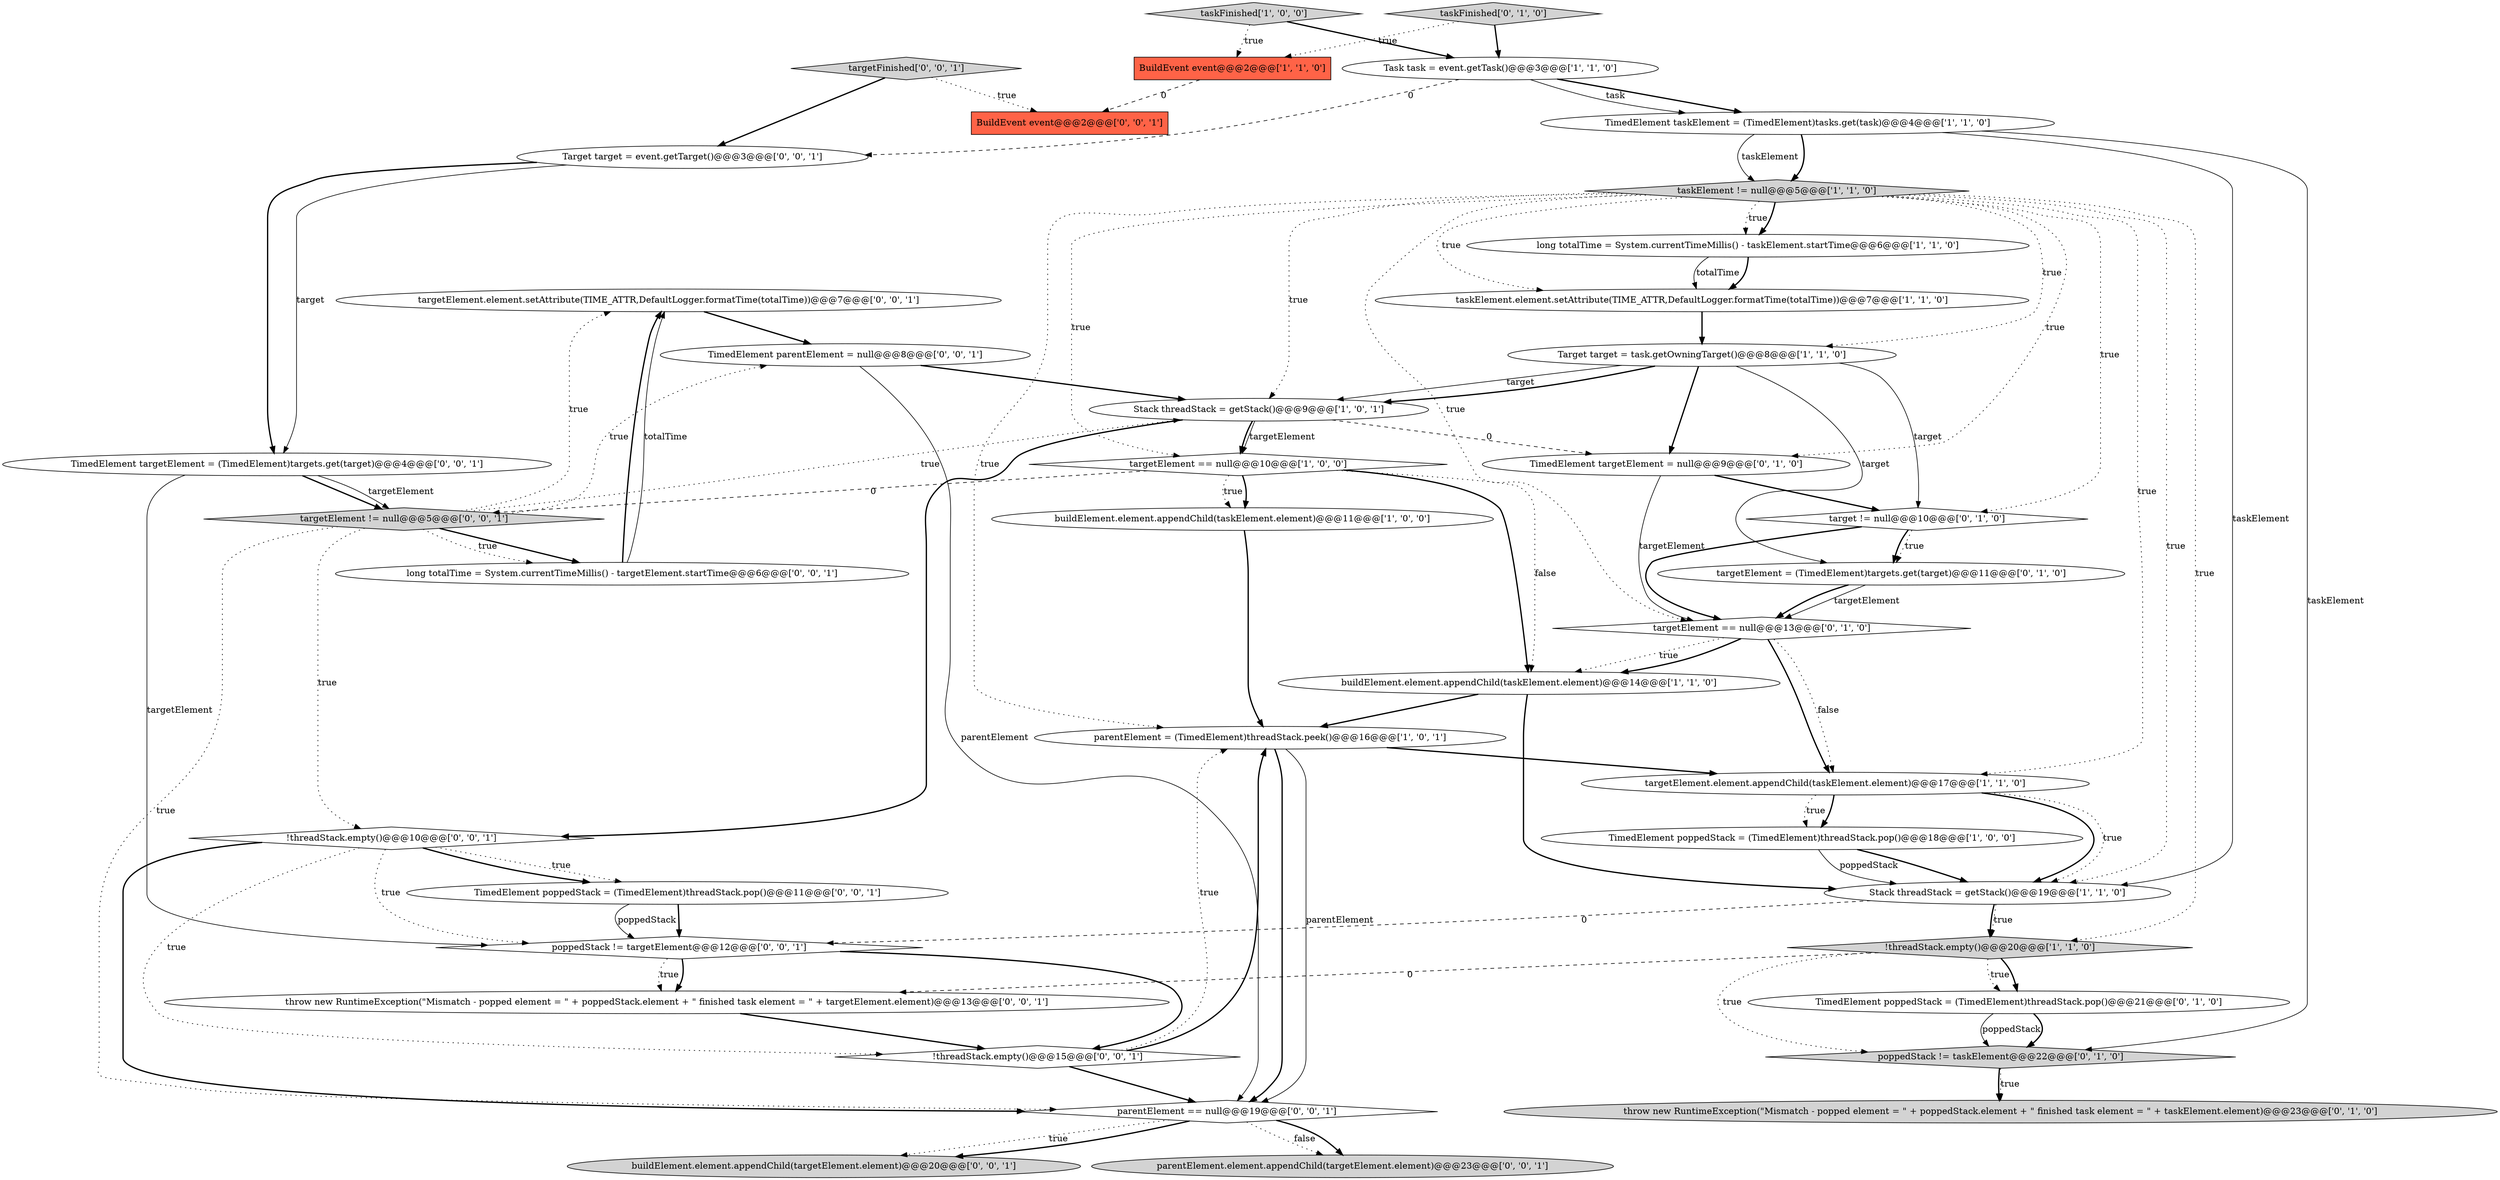 digraph {
35 [style = filled, label = "targetElement.element.setAttribute(TIME_ATTR,DefaultLogger.formatTime(totalTime))@@@7@@@['0', '0', '1']", fillcolor = white, shape = ellipse image = "AAA0AAABBB3BBB"];
13 [style = filled, label = "taskFinished['1', '0', '0']", fillcolor = lightgray, shape = diamond image = "AAA0AAABBB1BBB"];
0 [style = filled, label = "buildElement.element.appendChild(taskElement.element)@@@14@@@['1', '1', '0']", fillcolor = white, shape = ellipse image = "AAA0AAABBB1BBB"];
29 [style = filled, label = "buildElement.element.appendChild(targetElement.element)@@@20@@@['0', '0', '1']", fillcolor = lightgray, shape = ellipse image = "AAA0AAABBB3BBB"];
12 [style = filled, label = "Stack threadStack = getStack()@@@9@@@['1', '0', '1']", fillcolor = white, shape = ellipse image = "AAA0AAABBB1BBB"];
38 [style = filled, label = "throw new RuntimeException(\"Mismatch - popped element = \" + poppedStack.element + \" finished task element = \" + targetElement.element)@@@13@@@['0', '0', '1']", fillcolor = white, shape = ellipse image = "AAA0AAABBB3BBB"];
26 [style = filled, label = "!threadStack.empty()@@@15@@@['0', '0', '1']", fillcolor = white, shape = diamond image = "AAA0AAABBB3BBB"];
5 [style = filled, label = "TimedElement taskElement = (TimedElement)tasks.get(task)@@@4@@@['1', '1', '0']", fillcolor = white, shape = ellipse image = "AAA0AAABBB1BBB"];
16 [style = filled, label = "targetElement.element.appendChild(taskElement.element)@@@17@@@['1', '1', '0']", fillcolor = white, shape = ellipse image = "AAA0AAABBB1BBB"];
9 [style = filled, label = "parentElement = (TimedElement)threadStack.peek()@@@16@@@['1', '0', '1']", fillcolor = white, shape = ellipse image = "AAA0AAABBB1BBB"];
14 [style = filled, label = "!threadStack.empty()@@@20@@@['1', '1', '0']", fillcolor = lightgray, shape = diamond image = "AAA0AAABBB1BBB"];
39 [style = filled, label = "parentElement.element.appendChild(targetElement.element)@@@23@@@['0', '0', '1']", fillcolor = lightgray, shape = ellipse image = "AAA0AAABBB3BBB"];
8 [style = filled, label = "Target target = task.getOwningTarget()@@@8@@@['1', '1', '0']", fillcolor = white, shape = ellipse image = "AAA0AAABBB1BBB"];
19 [style = filled, label = "throw new RuntimeException(\"Mismatch - popped element = \" + poppedStack.element + \" finished task element = \" + taskElement.element)@@@23@@@['0', '1', '0']", fillcolor = lightgray, shape = ellipse image = "AAA0AAABBB2BBB"];
36 [style = filled, label = "TimedElement poppedStack = (TimedElement)threadStack.pop()@@@11@@@['0', '0', '1']", fillcolor = white, shape = ellipse image = "AAA0AAABBB3BBB"];
1 [style = filled, label = "Stack threadStack = getStack()@@@19@@@['1', '1', '0']", fillcolor = white, shape = ellipse image = "AAA0AAABBB1BBB"];
3 [style = filled, label = "taskElement != null@@@5@@@['1', '1', '0']", fillcolor = lightgray, shape = diamond image = "AAA0AAABBB1BBB"];
30 [style = filled, label = "poppedStack != targetElement@@@12@@@['0', '0', '1']", fillcolor = white, shape = diamond image = "AAA0AAABBB3BBB"];
15 [style = filled, label = "long totalTime = System.currentTimeMillis() - taskElement.startTime@@@6@@@['1', '1', '0']", fillcolor = white, shape = ellipse image = "AAA0AAABBB1BBB"];
34 [style = filled, label = "targetElement != null@@@5@@@['0', '0', '1']", fillcolor = lightgray, shape = diamond image = "AAA0AAABBB3BBB"];
7 [style = filled, label = "taskElement.element.setAttribute(TIME_ATTR,DefaultLogger.formatTime(totalTime))@@@7@@@['1', '1', '0']", fillcolor = white, shape = ellipse image = "AAA0AAABBB1BBB"];
28 [style = filled, label = "TimedElement parentElement = null@@@8@@@['0', '0', '1']", fillcolor = white, shape = ellipse image = "AAA0AAABBB3BBB"];
31 [style = filled, label = "targetFinished['0', '0', '1']", fillcolor = lightgray, shape = diamond image = "AAA0AAABBB3BBB"];
21 [style = filled, label = "taskFinished['0', '1', '0']", fillcolor = lightgray, shape = diamond image = "AAA0AAABBB2BBB"];
32 [style = filled, label = "BuildEvent event@@@2@@@['0', '0', '1']", fillcolor = tomato, shape = box image = "AAA0AAABBB3BBB"];
2 [style = filled, label = "Task task = event.getTask()@@@3@@@['1', '1', '0']", fillcolor = white, shape = ellipse image = "AAA0AAABBB1BBB"];
20 [style = filled, label = "TimedElement poppedStack = (TimedElement)threadStack.pop()@@@21@@@['0', '1', '0']", fillcolor = white, shape = ellipse image = "AAA0AAABBB2BBB"];
40 [style = filled, label = "Target target = event.getTarget()@@@3@@@['0', '0', '1']", fillcolor = white, shape = ellipse image = "AAA0AAABBB3BBB"];
23 [style = filled, label = "TimedElement targetElement = null@@@9@@@['0', '1', '0']", fillcolor = white, shape = ellipse image = "AAA1AAABBB2BBB"];
10 [style = filled, label = "targetElement == null@@@10@@@['1', '0', '0']", fillcolor = white, shape = diamond image = "AAA0AAABBB1BBB"];
25 [style = filled, label = "!threadStack.empty()@@@10@@@['0', '0', '1']", fillcolor = white, shape = diamond image = "AAA0AAABBB3BBB"];
4 [style = filled, label = "TimedElement poppedStack = (TimedElement)threadStack.pop()@@@18@@@['1', '0', '0']", fillcolor = white, shape = ellipse image = "AAA0AAABBB1BBB"];
24 [style = filled, label = "target != null@@@10@@@['0', '1', '0']", fillcolor = white, shape = diamond image = "AAA1AAABBB2BBB"];
6 [style = filled, label = "BuildEvent event@@@2@@@['1', '1', '0']", fillcolor = tomato, shape = box image = "AAA0AAABBB1BBB"];
17 [style = filled, label = "targetElement = (TimedElement)targets.get(target)@@@11@@@['0', '1', '0']", fillcolor = white, shape = ellipse image = "AAA1AAABBB2BBB"];
37 [style = filled, label = "TimedElement targetElement = (TimedElement)targets.get(target)@@@4@@@['0', '0', '1']", fillcolor = white, shape = ellipse image = "AAA0AAABBB3BBB"];
27 [style = filled, label = "parentElement == null@@@19@@@['0', '0', '1']", fillcolor = white, shape = diamond image = "AAA0AAABBB3BBB"];
18 [style = filled, label = "targetElement == null@@@13@@@['0', '1', '0']", fillcolor = white, shape = diamond image = "AAA0AAABBB2BBB"];
33 [style = filled, label = "long totalTime = System.currentTimeMillis() - targetElement.startTime@@@6@@@['0', '0', '1']", fillcolor = white, shape = ellipse image = "AAA0AAABBB3BBB"];
22 [style = filled, label = "poppedStack != taskElement@@@22@@@['0', '1', '0']", fillcolor = lightgray, shape = diamond image = "AAA0AAABBB2BBB"];
11 [style = filled, label = "buildElement.element.appendChild(taskElement.element)@@@11@@@['1', '0', '0']", fillcolor = white, shape = ellipse image = "AAA0AAABBB1BBB"];
25->30 [style = dotted, label="true"];
38->26 [style = bold, label=""];
3->12 [style = dotted, label="true"];
12->25 [style = bold, label=""];
17->18 [style = solid, label="targetElement"];
3->1 [style = dotted, label="true"];
36->30 [style = bold, label=""];
36->30 [style = solid, label="poppedStack"];
30->38 [style = bold, label=""];
10->11 [style = bold, label=""];
33->35 [style = solid, label="totalTime"];
25->36 [style = dotted, label="true"];
25->26 [style = dotted, label="true"];
12->10 [style = bold, label=""];
10->34 [style = dashed, label="0"];
16->1 [style = bold, label=""];
34->28 [style = dotted, label="true"];
20->22 [style = solid, label="poppedStack"];
31->32 [style = dotted, label="true"];
10->11 [style = dotted, label="true"];
37->30 [style = solid, label="targetElement"];
3->16 [style = dotted, label="true"];
10->0 [style = dotted, label="false"];
3->24 [style = dotted, label="true"];
26->9 [style = dotted, label="true"];
30->26 [style = bold, label=""];
34->25 [style = dotted, label="true"];
16->4 [style = bold, label=""];
5->1 [style = solid, label="taskElement"];
27->29 [style = dotted, label="true"];
12->23 [style = dashed, label="0"];
9->27 [style = bold, label=""];
9->16 [style = bold, label=""];
6->32 [style = dashed, label="0"];
8->23 [style = bold, label=""];
30->38 [style = dotted, label="true"];
15->7 [style = bold, label=""];
1->14 [style = bold, label=""];
26->9 [style = bold, label=""];
27->39 [style = dotted, label="false"];
35->28 [style = bold, label=""];
4->1 [style = bold, label=""];
8->17 [style = solid, label="target"];
37->34 [style = bold, label=""];
33->35 [style = bold, label=""];
3->18 [style = dotted, label="true"];
2->5 [style = solid, label="task"];
8->12 [style = solid, label="target"];
14->20 [style = dotted, label="true"];
14->22 [style = dotted, label="true"];
9->27 [style = solid, label="parentElement"];
3->7 [style = dotted, label="true"];
25->27 [style = bold, label=""];
34->12 [style = dotted, label="true"];
3->9 [style = dotted, label="true"];
8->24 [style = solid, label="target"];
22->19 [style = bold, label=""];
13->6 [style = dotted, label="true"];
1->30 [style = dashed, label="0"];
40->37 [style = solid, label="target"];
7->8 [style = bold, label=""];
3->15 [style = dotted, label="true"];
25->36 [style = bold, label=""];
2->40 [style = dashed, label="0"];
24->17 [style = bold, label=""];
20->22 [style = bold, label=""];
23->18 [style = solid, label="targetElement"];
34->33 [style = bold, label=""];
15->7 [style = solid, label="totalTime"];
5->22 [style = solid, label="taskElement"];
3->10 [style = dotted, label="true"];
37->34 [style = solid, label="targetElement"];
28->27 [style = solid, label="parentElement"];
18->0 [style = dotted, label="true"];
18->16 [style = bold, label=""];
21->6 [style = dotted, label="true"];
5->3 [style = bold, label=""];
34->33 [style = dotted, label="true"];
10->0 [style = bold, label=""];
14->38 [style = dashed, label="0"];
16->4 [style = dotted, label="true"];
5->3 [style = solid, label="taskElement"];
27->39 [style = bold, label=""];
22->19 [style = dotted, label="true"];
8->12 [style = bold, label=""];
24->18 [style = bold, label=""];
28->12 [style = bold, label=""];
31->40 [style = bold, label=""];
23->24 [style = bold, label=""];
2->5 [style = bold, label=""];
3->23 [style = dotted, label="true"];
0->9 [style = bold, label=""];
3->8 [style = dotted, label="true"];
3->14 [style = dotted, label="true"];
34->35 [style = dotted, label="true"];
11->9 [style = bold, label=""];
26->27 [style = bold, label=""];
16->1 [style = dotted, label="true"];
34->27 [style = dotted, label="true"];
0->1 [style = bold, label=""];
18->16 [style = dotted, label="false"];
21->2 [style = bold, label=""];
27->29 [style = bold, label=""];
12->10 [style = solid, label="targetElement"];
40->37 [style = bold, label=""];
3->15 [style = bold, label=""];
1->14 [style = dotted, label="true"];
4->1 [style = solid, label="poppedStack"];
13->2 [style = bold, label=""];
24->17 [style = dotted, label="true"];
14->20 [style = bold, label=""];
18->0 [style = bold, label=""];
17->18 [style = bold, label=""];
}
